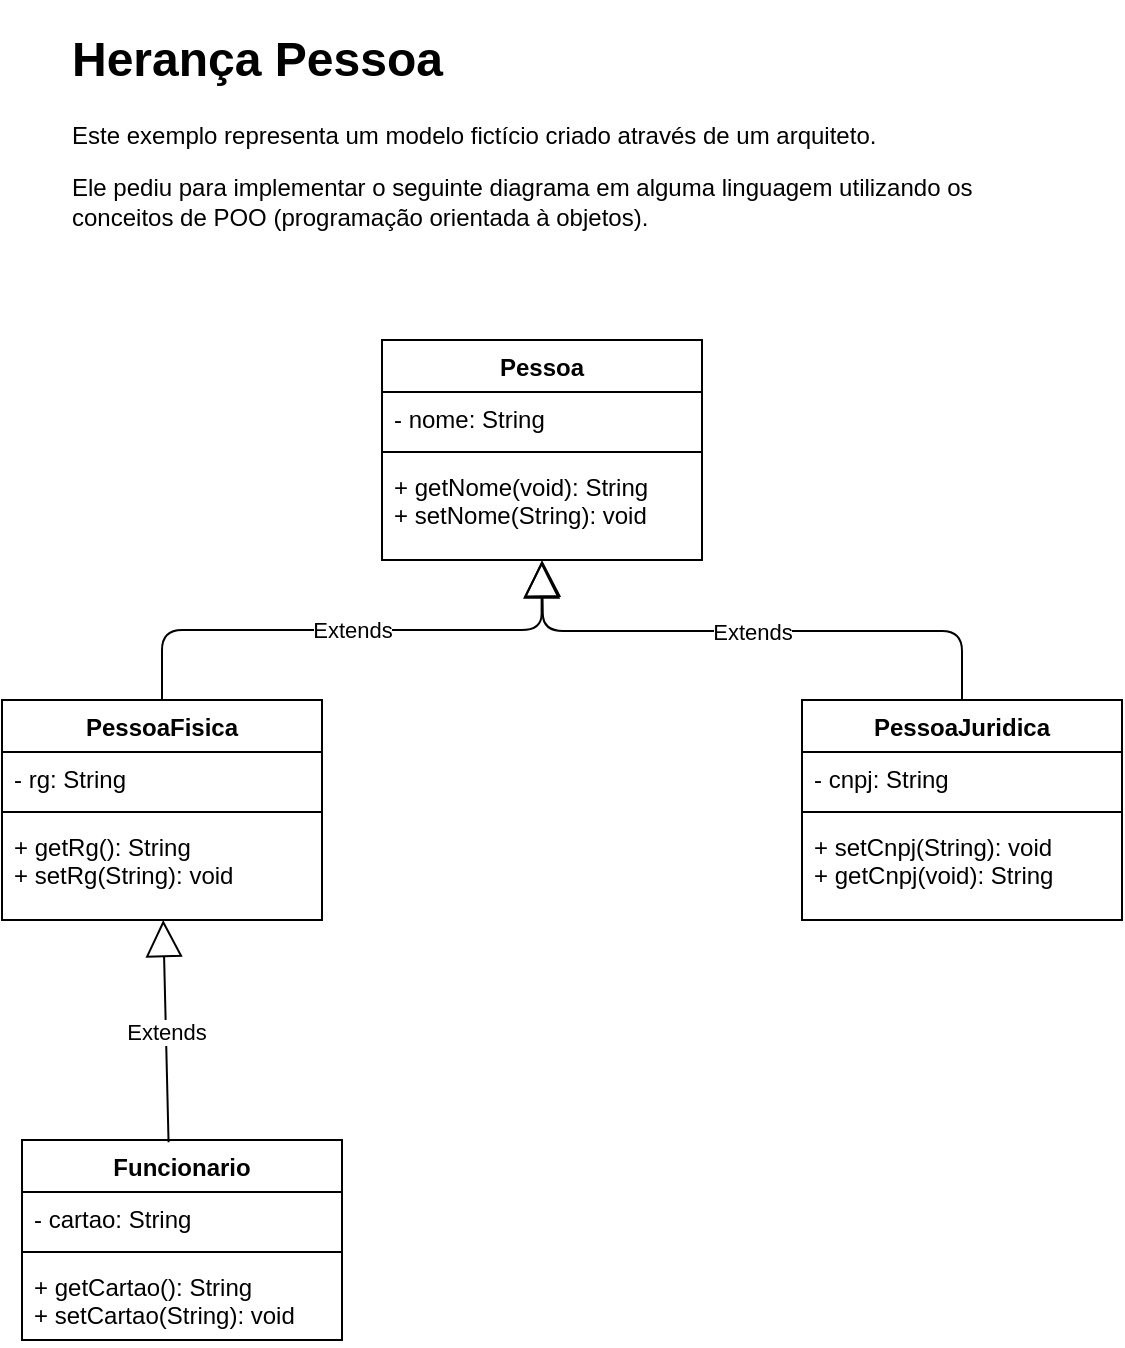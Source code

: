 <mxfile version="13.9.9" type="device"><diagram id="hDEVBcWGdhWwfoxiP8IZ" name="Página-1"><mxGraphModel dx="1326" dy="816" grid="1" gridSize="10" guides="1" tooltips="1" connect="1" arrows="1" fold="1" page="1" pageScale="1" pageWidth="827" pageHeight="1169" math="0" shadow="0"><root><mxCell id="0"/><mxCell id="1" parent="0"/><mxCell id="ksXTftutgfjJanvso4Mk-1" value="Pessoa" style="swimlane;fontStyle=1;align=center;verticalAlign=top;childLayout=stackLayout;horizontal=1;startSize=26;horizontalStack=0;resizeParent=1;resizeParentMax=0;resizeLast=0;collapsible=1;marginBottom=0;" vertex="1" parent="1"><mxGeometry x="340" y="210" width="160" height="110" as="geometry"/></mxCell><mxCell id="ksXTftutgfjJanvso4Mk-2" value="- nome: String" style="text;strokeColor=none;fillColor=none;align=left;verticalAlign=top;spacingLeft=4;spacingRight=4;overflow=hidden;rotatable=0;points=[[0,0.5],[1,0.5]];portConstraint=eastwest;" vertex="1" parent="ksXTftutgfjJanvso4Mk-1"><mxGeometry y="26" width="160" height="26" as="geometry"/></mxCell><mxCell id="ksXTftutgfjJanvso4Mk-3" value="" style="line;strokeWidth=1;fillColor=none;align=left;verticalAlign=middle;spacingTop=-1;spacingLeft=3;spacingRight=3;rotatable=0;labelPosition=right;points=[];portConstraint=eastwest;" vertex="1" parent="ksXTftutgfjJanvso4Mk-1"><mxGeometry y="52" width="160" height="8" as="geometry"/></mxCell><mxCell id="ksXTftutgfjJanvso4Mk-4" value="+ getNome(void): String&#10;+ setNome(String): void" style="text;strokeColor=none;fillColor=none;align=left;verticalAlign=top;spacingLeft=4;spacingRight=4;overflow=hidden;rotatable=0;points=[[0,0.5],[1,0.5]];portConstraint=eastwest;" vertex="1" parent="ksXTftutgfjJanvso4Mk-1"><mxGeometry y="60" width="160" height="50" as="geometry"/></mxCell><mxCell id="ksXTftutgfjJanvso4Mk-5" value="PessoaJuridica" style="swimlane;fontStyle=1;align=center;verticalAlign=top;childLayout=stackLayout;horizontal=1;startSize=26;horizontalStack=0;resizeParent=1;resizeParentMax=0;resizeLast=0;collapsible=1;marginBottom=0;" vertex="1" parent="1"><mxGeometry x="550" y="390" width="160" height="110" as="geometry"/></mxCell><mxCell id="ksXTftutgfjJanvso4Mk-6" value="- cnpj: String" style="text;strokeColor=none;fillColor=none;align=left;verticalAlign=top;spacingLeft=4;spacingRight=4;overflow=hidden;rotatable=0;points=[[0,0.5],[1,0.5]];portConstraint=eastwest;" vertex="1" parent="ksXTftutgfjJanvso4Mk-5"><mxGeometry y="26" width="160" height="26" as="geometry"/></mxCell><mxCell id="ksXTftutgfjJanvso4Mk-7" value="" style="line;strokeWidth=1;fillColor=none;align=left;verticalAlign=middle;spacingTop=-1;spacingLeft=3;spacingRight=3;rotatable=0;labelPosition=right;points=[];portConstraint=eastwest;" vertex="1" parent="ksXTftutgfjJanvso4Mk-5"><mxGeometry y="52" width="160" height="8" as="geometry"/></mxCell><mxCell id="ksXTftutgfjJanvso4Mk-8" value="+ setCnpj(String): void&#10;+ getCnpj(void): String" style="text;strokeColor=none;fillColor=none;align=left;verticalAlign=top;spacingLeft=4;spacingRight=4;overflow=hidden;rotatable=0;points=[[0,0.5],[1,0.5]];portConstraint=eastwest;" vertex="1" parent="ksXTftutgfjJanvso4Mk-5"><mxGeometry y="60" width="160" height="50" as="geometry"/></mxCell><mxCell id="ksXTftutgfjJanvso4Mk-9" value="Funcionario" style="swimlane;fontStyle=1;align=center;verticalAlign=top;childLayout=stackLayout;horizontal=1;startSize=26;horizontalStack=0;resizeParent=1;resizeParentMax=0;resizeLast=0;collapsible=1;marginBottom=0;" vertex="1" parent="1"><mxGeometry x="160" y="610" width="160" height="100" as="geometry"/></mxCell><mxCell id="ksXTftutgfjJanvso4Mk-10" value="- cartao: String" style="text;strokeColor=none;fillColor=none;align=left;verticalAlign=top;spacingLeft=4;spacingRight=4;overflow=hidden;rotatable=0;points=[[0,0.5],[1,0.5]];portConstraint=eastwest;" vertex="1" parent="ksXTftutgfjJanvso4Mk-9"><mxGeometry y="26" width="160" height="26" as="geometry"/></mxCell><mxCell id="ksXTftutgfjJanvso4Mk-11" value="" style="line;strokeWidth=1;fillColor=none;align=left;verticalAlign=middle;spacingTop=-1;spacingLeft=3;spacingRight=3;rotatable=0;labelPosition=right;points=[];portConstraint=eastwest;" vertex="1" parent="ksXTftutgfjJanvso4Mk-9"><mxGeometry y="52" width="160" height="8" as="geometry"/></mxCell><mxCell id="ksXTftutgfjJanvso4Mk-12" value="+ getCartao(): String&#10;+ setCartao(String): void" style="text;strokeColor=none;fillColor=none;align=left;verticalAlign=top;spacingLeft=4;spacingRight=4;overflow=hidden;rotatable=0;points=[[0,0.5],[1,0.5]];portConstraint=eastwest;" vertex="1" parent="ksXTftutgfjJanvso4Mk-9"><mxGeometry y="60" width="160" height="40" as="geometry"/></mxCell><mxCell id="ksXTftutgfjJanvso4Mk-13" value="PessoaFisica" style="swimlane;fontStyle=1;align=center;verticalAlign=top;childLayout=stackLayout;horizontal=1;startSize=26;horizontalStack=0;resizeParent=1;resizeParentMax=0;resizeLast=0;collapsible=1;marginBottom=0;" vertex="1" parent="1"><mxGeometry x="150" y="390" width="160" height="110" as="geometry"/></mxCell><mxCell id="ksXTftutgfjJanvso4Mk-14" value="- rg: String" style="text;strokeColor=none;fillColor=none;align=left;verticalAlign=top;spacingLeft=4;spacingRight=4;overflow=hidden;rotatable=0;points=[[0,0.5],[1,0.5]];portConstraint=eastwest;" vertex="1" parent="ksXTftutgfjJanvso4Mk-13"><mxGeometry y="26" width="160" height="26" as="geometry"/></mxCell><mxCell id="ksXTftutgfjJanvso4Mk-15" value="" style="line;strokeWidth=1;fillColor=none;align=left;verticalAlign=middle;spacingTop=-1;spacingLeft=3;spacingRight=3;rotatable=0;labelPosition=right;points=[];portConstraint=eastwest;" vertex="1" parent="ksXTftutgfjJanvso4Mk-13"><mxGeometry y="52" width="160" height="8" as="geometry"/></mxCell><mxCell id="ksXTftutgfjJanvso4Mk-16" value="+ getRg(): String&#10;+ setRg(String): void" style="text;strokeColor=none;fillColor=none;align=left;verticalAlign=top;spacingLeft=4;spacingRight=4;overflow=hidden;rotatable=0;points=[[0,0.5],[1,0.5]];portConstraint=eastwest;" vertex="1" parent="ksXTftutgfjJanvso4Mk-13"><mxGeometry y="60" width="160" height="50" as="geometry"/></mxCell><mxCell id="ksXTftutgfjJanvso4Mk-17" value="Extends" style="endArrow=block;endSize=16;endFill=0;html=1;exitX=0.5;exitY=0;exitDx=0;exitDy=0;entryX=0.499;entryY=1.016;entryDx=0;entryDy=0;entryPerimeter=0;edgeStyle=orthogonalEdgeStyle;" edge="1" parent="1" source="ksXTftutgfjJanvso4Mk-13" target="ksXTftutgfjJanvso4Mk-4"><mxGeometry width="160" relative="1" as="geometry"><mxPoint x="370" y="450" as="sourcePoint"/><mxPoint x="530" y="450" as="targetPoint"/></mxGeometry></mxCell><mxCell id="ksXTftutgfjJanvso4Mk-18" value="Extends" style="endArrow=block;endSize=16;endFill=0;html=1;exitX=0.5;exitY=0;exitDx=0;exitDy=0;edgeStyle=orthogonalEdgeStyle;" edge="1" parent="1" source="ksXTftutgfjJanvso4Mk-5"><mxGeometry width="160" relative="1" as="geometry"><mxPoint x="240" y="400" as="sourcePoint"/><mxPoint x="420" y="320" as="targetPoint"/></mxGeometry></mxCell><mxCell id="ksXTftutgfjJanvso4Mk-19" value="Extends" style="endArrow=block;endSize=16;endFill=0;html=1;exitX=0.458;exitY=0.011;exitDx=0;exitDy=0;exitPerimeter=0;" edge="1" parent="1" source="ksXTftutgfjJanvso4Mk-9" target="ksXTftutgfjJanvso4Mk-16"><mxGeometry width="160" relative="1" as="geometry"><mxPoint x="250" y="410" as="sourcePoint"/><mxPoint x="439.84" y="340.8" as="targetPoint"/></mxGeometry></mxCell><mxCell id="ksXTftutgfjJanvso4Mk-20" value="&lt;h1&gt;Herança Pessoa&lt;/h1&gt;&lt;p&gt;Este exemplo representa um modelo fictício criado através de um arquiteto.&lt;/p&gt;&lt;p&gt;Ele pediu para implementar o seguinte diagrama em alguma linguagem utilizando os conceitos de POO (programação orientada à objetos).&lt;/p&gt;" style="text;html=1;strokeColor=none;fillColor=none;spacing=5;spacingTop=-20;whiteSpace=wrap;overflow=hidden;rounded=0;" vertex="1" parent="1"><mxGeometry x="180" y="50" width="480" height="120" as="geometry"/></mxCell></root></mxGraphModel></diagram></mxfile>